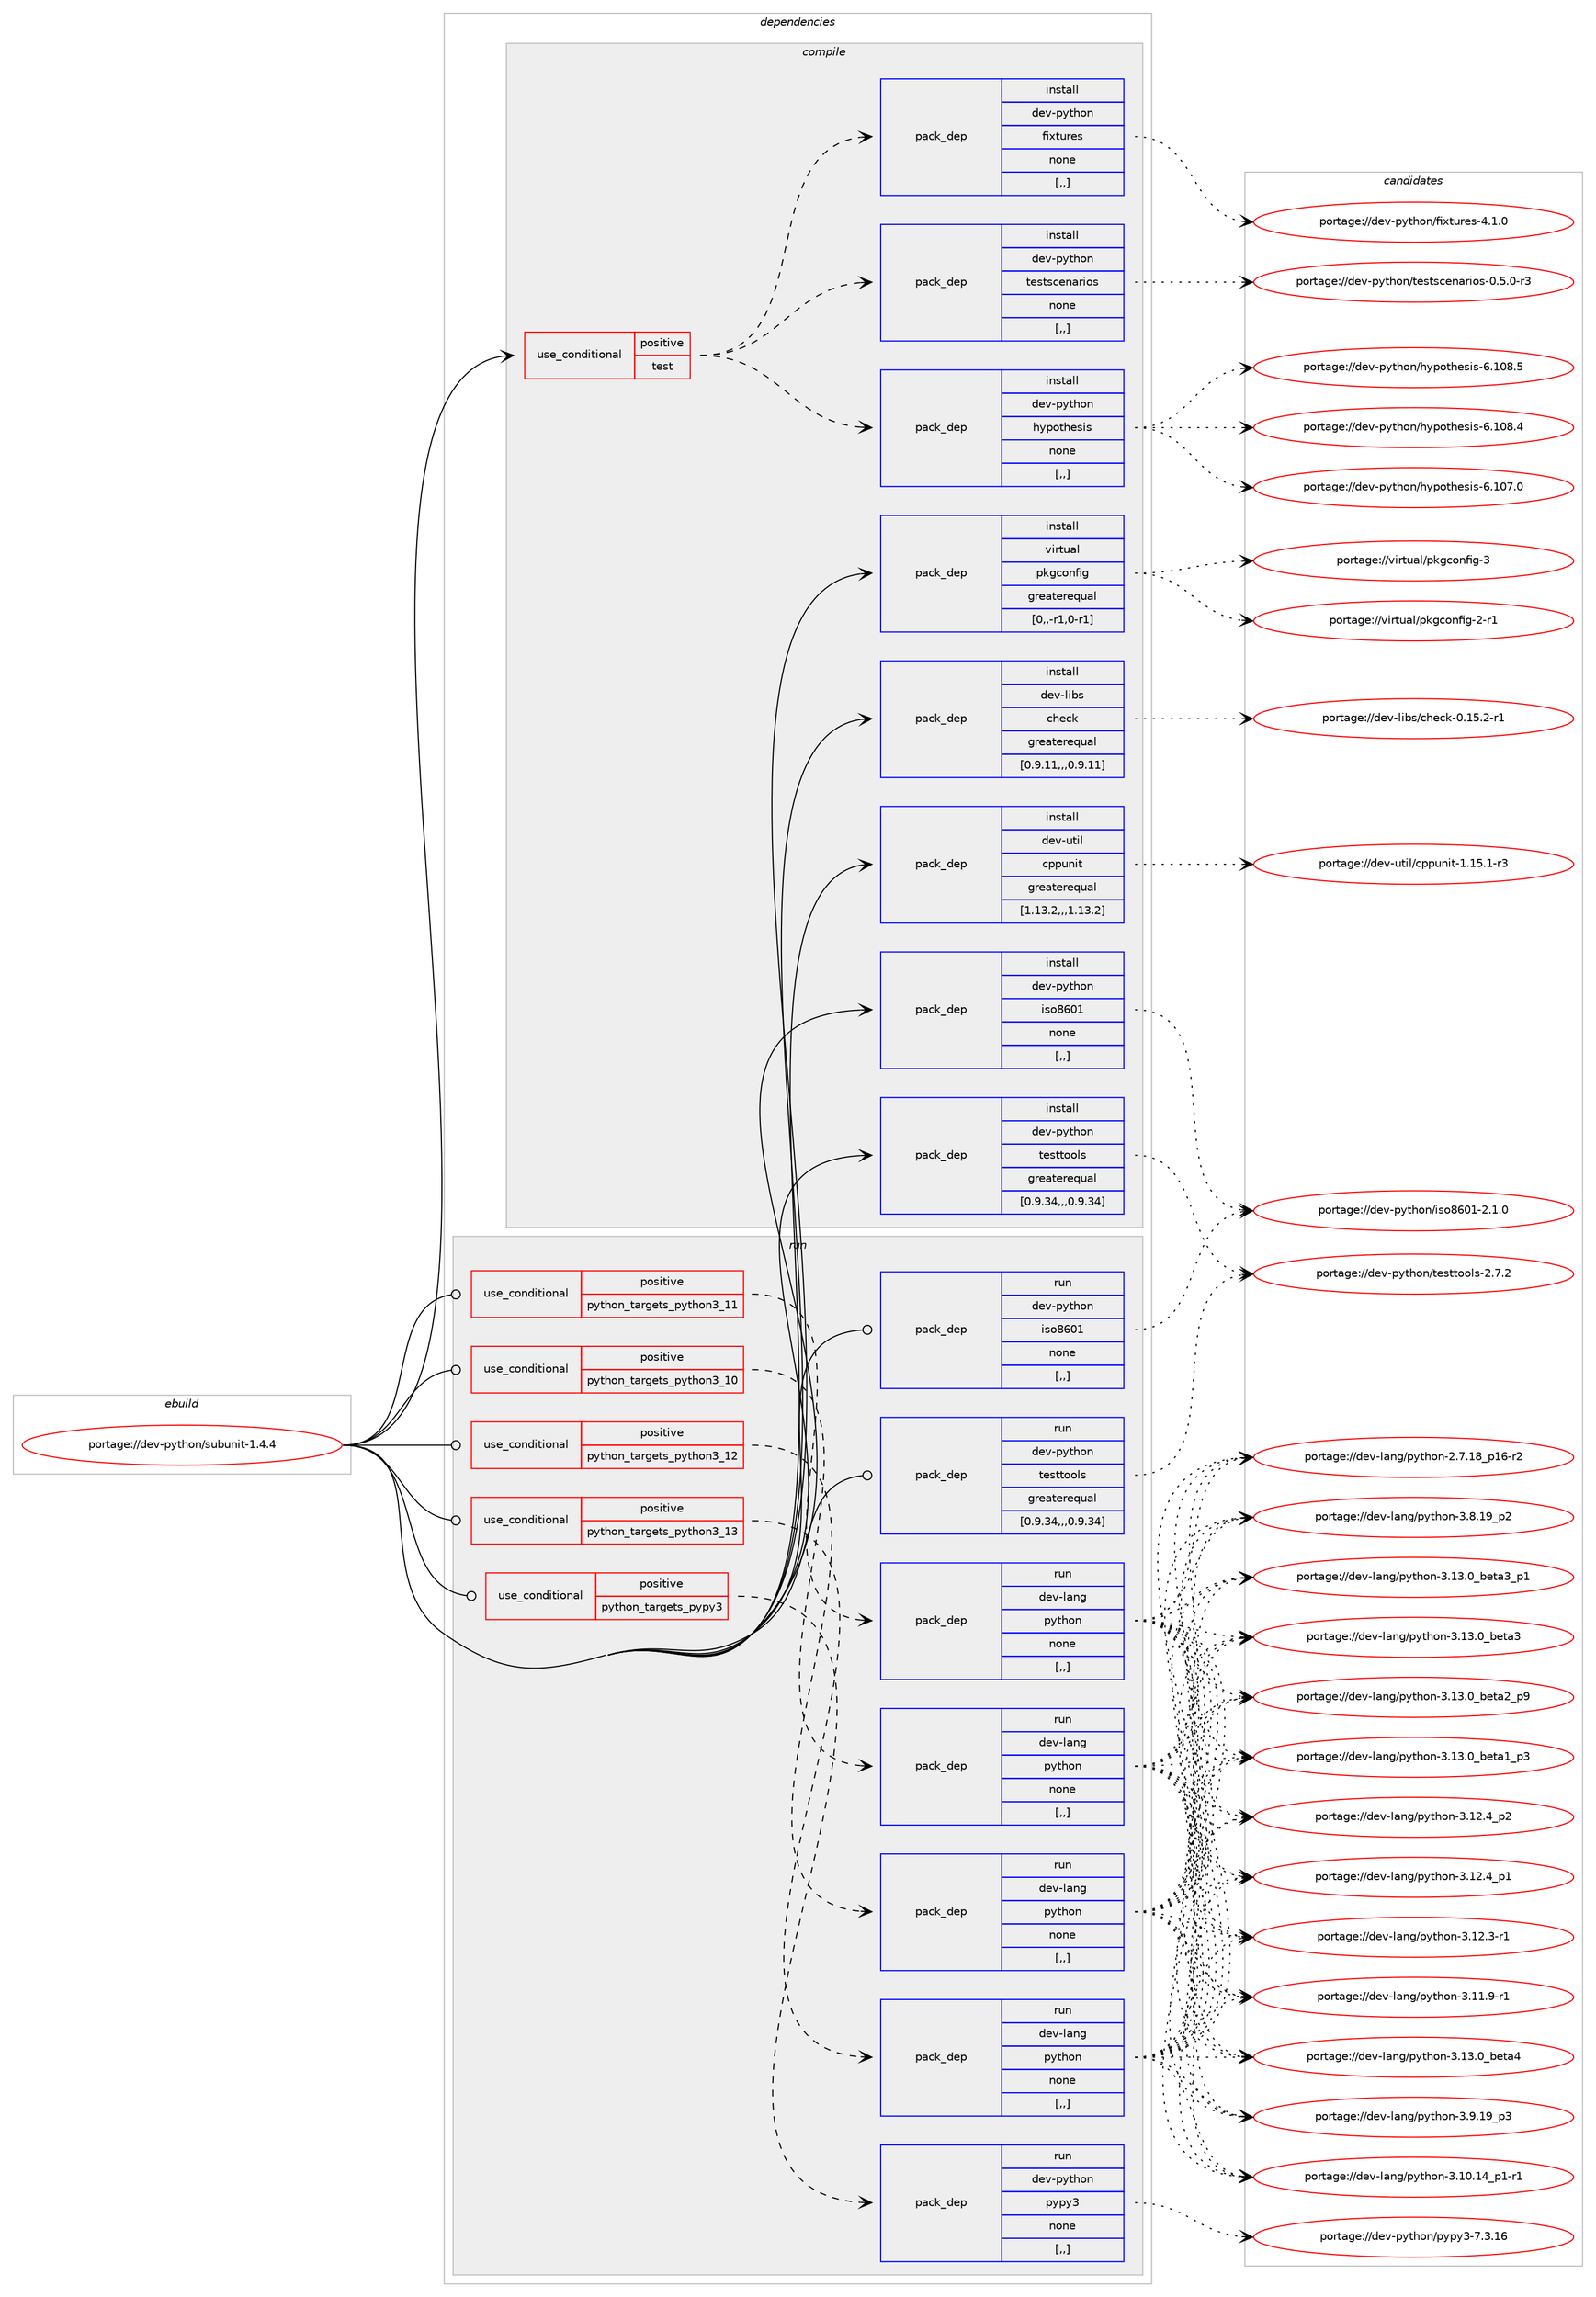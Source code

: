 digraph prolog {

# *************
# Graph options
# *************

newrank=true;
concentrate=true;
compound=true;
graph [rankdir=LR,fontname=Helvetica,fontsize=10,ranksep=1.5];#, ranksep=2.5, nodesep=0.2];
edge  [arrowhead=vee];
node  [fontname=Helvetica,fontsize=10];

# **********
# The ebuild
# **********

subgraph cluster_leftcol {
color=gray;
label=<<i>ebuild</i>>;
id [label="portage://dev-python/subunit-1.4.4", color=red, width=4, href="../dev-python/subunit-1.4.4.svg"];
}

# ****************
# The dependencies
# ****************

subgraph cluster_midcol {
color=gray;
label=<<i>dependencies</i>>;
subgraph cluster_compile {
fillcolor="#eeeeee";
style=filled;
label=<<i>compile</i>>;
subgraph cond40262 {
dependency165227 [label=<<TABLE BORDER="0" CELLBORDER="1" CELLSPACING="0" CELLPADDING="4"><TR><TD ROWSPAN="3" CELLPADDING="10">use_conditional</TD></TR><TR><TD>positive</TD></TR><TR><TD>test</TD></TR></TABLE>>, shape=none, color=red];
subgraph pack123693 {
dependency165228 [label=<<TABLE BORDER="0" CELLBORDER="1" CELLSPACING="0" CELLPADDING="4" WIDTH="220"><TR><TD ROWSPAN="6" CELLPADDING="30">pack_dep</TD></TR><TR><TD WIDTH="110">install</TD></TR><TR><TD>dev-python</TD></TR><TR><TD>fixtures</TD></TR><TR><TD>none</TD></TR><TR><TD>[,,]</TD></TR></TABLE>>, shape=none, color=blue];
}
dependency165227:e -> dependency165228:w [weight=20,style="dashed",arrowhead="vee"];
subgraph pack123694 {
dependency165229 [label=<<TABLE BORDER="0" CELLBORDER="1" CELLSPACING="0" CELLPADDING="4" WIDTH="220"><TR><TD ROWSPAN="6" CELLPADDING="30">pack_dep</TD></TR><TR><TD WIDTH="110">install</TD></TR><TR><TD>dev-python</TD></TR><TR><TD>hypothesis</TD></TR><TR><TD>none</TD></TR><TR><TD>[,,]</TD></TR></TABLE>>, shape=none, color=blue];
}
dependency165227:e -> dependency165229:w [weight=20,style="dashed",arrowhead="vee"];
subgraph pack123695 {
dependency165230 [label=<<TABLE BORDER="0" CELLBORDER="1" CELLSPACING="0" CELLPADDING="4" WIDTH="220"><TR><TD ROWSPAN="6" CELLPADDING="30">pack_dep</TD></TR><TR><TD WIDTH="110">install</TD></TR><TR><TD>dev-python</TD></TR><TR><TD>testscenarios</TD></TR><TR><TD>none</TD></TR><TR><TD>[,,]</TD></TR></TABLE>>, shape=none, color=blue];
}
dependency165227:e -> dependency165230:w [weight=20,style="dashed",arrowhead="vee"];
}
id:e -> dependency165227:w [weight=20,style="solid",arrowhead="vee"];
subgraph pack123696 {
dependency165231 [label=<<TABLE BORDER="0" CELLBORDER="1" CELLSPACING="0" CELLPADDING="4" WIDTH="220"><TR><TD ROWSPAN="6" CELLPADDING="30">pack_dep</TD></TR><TR><TD WIDTH="110">install</TD></TR><TR><TD>dev-libs</TD></TR><TR><TD>check</TD></TR><TR><TD>greaterequal</TD></TR><TR><TD>[0.9.11,,,0.9.11]</TD></TR></TABLE>>, shape=none, color=blue];
}
id:e -> dependency165231:w [weight=20,style="solid",arrowhead="vee"];
subgraph pack123697 {
dependency165232 [label=<<TABLE BORDER="0" CELLBORDER="1" CELLSPACING="0" CELLPADDING="4" WIDTH="220"><TR><TD ROWSPAN="6" CELLPADDING="30">pack_dep</TD></TR><TR><TD WIDTH="110">install</TD></TR><TR><TD>dev-python</TD></TR><TR><TD>iso8601</TD></TR><TR><TD>none</TD></TR><TR><TD>[,,]</TD></TR></TABLE>>, shape=none, color=blue];
}
id:e -> dependency165232:w [weight=20,style="solid",arrowhead="vee"];
subgraph pack123698 {
dependency165233 [label=<<TABLE BORDER="0" CELLBORDER="1" CELLSPACING="0" CELLPADDING="4" WIDTH="220"><TR><TD ROWSPAN="6" CELLPADDING="30">pack_dep</TD></TR><TR><TD WIDTH="110">install</TD></TR><TR><TD>dev-python</TD></TR><TR><TD>testtools</TD></TR><TR><TD>greaterequal</TD></TR><TR><TD>[0.9.34,,,0.9.34]</TD></TR></TABLE>>, shape=none, color=blue];
}
id:e -> dependency165233:w [weight=20,style="solid",arrowhead="vee"];
subgraph pack123699 {
dependency165234 [label=<<TABLE BORDER="0" CELLBORDER="1" CELLSPACING="0" CELLPADDING="4" WIDTH="220"><TR><TD ROWSPAN="6" CELLPADDING="30">pack_dep</TD></TR><TR><TD WIDTH="110">install</TD></TR><TR><TD>dev-util</TD></TR><TR><TD>cppunit</TD></TR><TR><TD>greaterequal</TD></TR><TR><TD>[1.13.2,,,1.13.2]</TD></TR></TABLE>>, shape=none, color=blue];
}
id:e -> dependency165234:w [weight=20,style="solid",arrowhead="vee"];
subgraph pack123700 {
dependency165235 [label=<<TABLE BORDER="0" CELLBORDER="1" CELLSPACING="0" CELLPADDING="4" WIDTH="220"><TR><TD ROWSPAN="6" CELLPADDING="30">pack_dep</TD></TR><TR><TD WIDTH="110">install</TD></TR><TR><TD>virtual</TD></TR><TR><TD>pkgconfig</TD></TR><TR><TD>greaterequal</TD></TR><TR><TD>[0,,-r1,0-r1]</TD></TR></TABLE>>, shape=none, color=blue];
}
id:e -> dependency165235:w [weight=20,style="solid",arrowhead="vee"];
}
subgraph cluster_compileandrun {
fillcolor="#eeeeee";
style=filled;
label=<<i>compile and run</i>>;
}
subgraph cluster_run {
fillcolor="#eeeeee";
style=filled;
label=<<i>run</i>>;
subgraph cond40263 {
dependency165236 [label=<<TABLE BORDER="0" CELLBORDER="1" CELLSPACING="0" CELLPADDING="4"><TR><TD ROWSPAN="3" CELLPADDING="10">use_conditional</TD></TR><TR><TD>positive</TD></TR><TR><TD>python_targets_pypy3</TD></TR></TABLE>>, shape=none, color=red];
subgraph pack123701 {
dependency165237 [label=<<TABLE BORDER="0" CELLBORDER="1" CELLSPACING="0" CELLPADDING="4" WIDTH="220"><TR><TD ROWSPAN="6" CELLPADDING="30">pack_dep</TD></TR><TR><TD WIDTH="110">run</TD></TR><TR><TD>dev-python</TD></TR><TR><TD>pypy3</TD></TR><TR><TD>none</TD></TR><TR><TD>[,,]</TD></TR></TABLE>>, shape=none, color=blue];
}
dependency165236:e -> dependency165237:w [weight=20,style="dashed",arrowhead="vee"];
}
id:e -> dependency165236:w [weight=20,style="solid",arrowhead="odot"];
subgraph cond40264 {
dependency165238 [label=<<TABLE BORDER="0" CELLBORDER="1" CELLSPACING="0" CELLPADDING="4"><TR><TD ROWSPAN="3" CELLPADDING="10">use_conditional</TD></TR><TR><TD>positive</TD></TR><TR><TD>python_targets_python3_10</TD></TR></TABLE>>, shape=none, color=red];
subgraph pack123702 {
dependency165239 [label=<<TABLE BORDER="0" CELLBORDER="1" CELLSPACING="0" CELLPADDING="4" WIDTH="220"><TR><TD ROWSPAN="6" CELLPADDING="30">pack_dep</TD></TR><TR><TD WIDTH="110">run</TD></TR><TR><TD>dev-lang</TD></TR><TR><TD>python</TD></TR><TR><TD>none</TD></TR><TR><TD>[,,]</TD></TR></TABLE>>, shape=none, color=blue];
}
dependency165238:e -> dependency165239:w [weight=20,style="dashed",arrowhead="vee"];
}
id:e -> dependency165238:w [weight=20,style="solid",arrowhead="odot"];
subgraph cond40265 {
dependency165240 [label=<<TABLE BORDER="0" CELLBORDER="1" CELLSPACING="0" CELLPADDING="4"><TR><TD ROWSPAN="3" CELLPADDING="10">use_conditional</TD></TR><TR><TD>positive</TD></TR><TR><TD>python_targets_python3_11</TD></TR></TABLE>>, shape=none, color=red];
subgraph pack123703 {
dependency165241 [label=<<TABLE BORDER="0" CELLBORDER="1" CELLSPACING="0" CELLPADDING="4" WIDTH="220"><TR><TD ROWSPAN="6" CELLPADDING="30">pack_dep</TD></TR><TR><TD WIDTH="110">run</TD></TR><TR><TD>dev-lang</TD></TR><TR><TD>python</TD></TR><TR><TD>none</TD></TR><TR><TD>[,,]</TD></TR></TABLE>>, shape=none, color=blue];
}
dependency165240:e -> dependency165241:w [weight=20,style="dashed",arrowhead="vee"];
}
id:e -> dependency165240:w [weight=20,style="solid",arrowhead="odot"];
subgraph cond40266 {
dependency165242 [label=<<TABLE BORDER="0" CELLBORDER="1" CELLSPACING="0" CELLPADDING="4"><TR><TD ROWSPAN="3" CELLPADDING="10">use_conditional</TD></TR><TR><TD>positive</TD></TR><TR><TD>python_targets_python3_12</TD></TR></TABLE>>, shape=none, color=red];
subgraph pack123704 {
dependency165243 [label=<<TABLE BORDER="0" CELLBORDER="1" CELLSPACING="0" CELLPADDING="4" WIDTH="220"><TR><TD ROWSPAN="6" CELLPADDING="30">pack_dep</TD></TR><TR><TD WIDTH="110">run</TD></TR><TR><TD>dev-lang</TD></TR><TR><TD>python</TD></TR><TR><TD>none</TD></TR><TR><TD>[,,]</TD></TR></TABLE>>, shape=none, color=blue];
}
dependency165242:e -> dependency165243:w [weight=20,style="dashed",arrowhead="vee"];
}
id:e -> dependency165242:w [weight=20,style="solid",arrowhead="odot"];
subgraph cond40267 {
dependency165244 [label=<<TABLE BORDER="0" CELLBORDER="1" CELLSPACING="0" CELLPADDING="4"><TR><TD ROWSPAN="3" CELLPADDING="10">use_conditional</TD></TR><TR><TD>positive</TD></TR><TR><TD>python_targets_python3_13</TD></TR></TABLE>>, shape=none, color=red];
subgraph pack123705 {
dependency165245 [label=<<TABLE BORDER="0" CELLBORDER="1" CELLSPACING="0" CELLPADDING="4" WIDTH="220"><TR><TD ROWSPAN="6" CELLPADDING="30">pack_dep</TD></TR><TR><TD WIDTH="110">run</TD></TR><TR><TD>dev-lang</TD></TR><TR><TD>python</TD></TR><TR><TD>none</TD></TR><TR><TD>[,,]</TD></TR></TABLE>>, shape=none, color=blue];
}
dependency165244:e -> dependency165245:w [weight=20,style="dashed",arrowhead="vee"];
}
id:e -> dependency165244:w [weight=20,style="solid",arrowhead="odot"];
subgraph pack123706 {
dependency165246 [label=<<TABLE BORDER="0" CELLBORDER="1" CELLSPACING="0" CELLPADDING="4" WIDTH="220"><TR><TD ROWSPAN="6" CELLPADDING="30">pack_dep</TD></TR><TR><TD WIDTH="110">run</TD></TR><TR><TD>dev-python</TD></TR><TR><TD>iso8601</TD></TR><TR><TD>none</TD></TR><TR><TD>[,,]</TD></TR></TABLE>>, shape=none, color=blue];
}
id:e -> dependency165246:w [weight=20,style="solid",arrowhead="odot"];
subgraph pack123707 {
dependency165247 [label=<<TABLE BORDER="0" CELLBORDER="1" CELLSPACING="0" CELLPADDING="4" WIDTH="220"><TR><TD ROWSPAN="6" CELLPADDING="30">pack_dep</TD></TR><TR><TD WIDTH="110">run</TD></TR><TR><TD>dev-python</TD></TR><TR><TD>testtools</TD></TR><TR><TD>greaterequal</TD></TR><TR><TD>[0.9.34,,,0.9.34]</TD></TR></TABLE>>, shape=none, color=blue];
}
id:e -> dependency165247:w [weight=20,style="solid",arrowhead="odot"];
}
}

# **************
# The candidates
# **************

subgraph cluster_choices {
rank=same;
color=gray;
label=<<i>candidates</i>>;

subgraph choice123693 {
color=black;
nodesep=1;
choice1001011184511212111610411111047102105120116117114101115455246494648 [label="portage://dev-python/fixtures-4.1.0", color=red, width=4,href="../dev-python/fixtures-4.1.0.svg"];
dependency165228:e -> choice1001011184511212111610411111047102105120116117114101115455246494648:w [style=dotted,weight="100"];
}
subgraph choice123694 {
color=black;
nodesep=1;
choice10010111845112121116104111110471041211121111161041011151051154554464948564653 [label="portage://dev-python/hypothesis-6.108.5", color=red, width=4,href="../dev-python/hypothesis-6.108.5.svg"];
choice10010111845112121116104111110471041211121111161041011151051154554464948564652 [label="portage://dev-python/hypothesis-6.108.4", color=red, width=4,href="../dev-python/hypothesis-6.108.4.svg"];
choice10010111845112121116104111110471041211121111161041011151051154554464948554648 [label="portage://dev-python/hypothesis-6.107.0", color=red, width=4,href="../dev-python/hypothesis-6.107.0.svg"];
dependency165229:e -> choice10010111845112121116104111110471041211121111161041011151051154554464948564653:w [style=dotted,weight="100"];
dependency165229:e -> choice10010111845112121116104111110471041211121111161041011151051154554464948564652:w [style=dotted,weight="100"];
dependency165229:e -> choice10010111845112121116104111110471041211121111161041011151051154554464948554648:w [style=dotted,weight="100"];
}
subgraph choice123695 {
color=black;
nodesep=1;
choice100101118451121211161041111104711610111511611599101110971141051111154548465346484511451 [label="portage://dev-python/testscenarios-0.5.0-r3", color=red, width=4,href="../dev-python/testscenarios-0.5.0-r3.svg"];
dependency165230:e -> choice100101118451121211161041111104711610111511611599101110971141051111154548465346484511451:w [style=dotted,weight="100"];
}
subgraph choice123696 {
color=black;
nodesep=1;
choice1001011184510810598115479910410199107454846495346504511449 [label="portage://dev-libs/check-0.15.2-r1", color=red, width=4,href="../dev-libs/check-0.15.2-r1.svg"];
dependency165231:e -> choice1001011184510810598115479910410199107454846495346504511449:w [style=dotted,weight="100"];
}
subgraph choice123697 {
color=black;
nodesep=1;
choice100101118451121211161041111104710511511156544849455046494648 [label="portage://dev-python/iso8601-2.1.0", color=red, width=4,href="../dev-python/iso8601-2.1.0.svg"];
dependency165232:e -> choice100101118451121211161041111104710511511156544849455046494648:w [style=dotted,weight="100"];
}
subgraph choice123698 {
color=black;
nodesep=1;
choice1001011184511212111610411111047116101115116116111111108115455046554650 [label="portage://dev-python/testtools-2.7.2", color=red, width=4,href="../dev-python/testtools-2.7.2.svg"];
dependency165233:e -> choice1001011184511212111610411111047116101115116116111111108115455046554650:w [style=dotted,weight="100"];
}
subgraph choice123699 {
color=black;
nodesep=1;
choice100101118451171161051084799112112117110105116454946495346494511451 [label="portage://dev-util/cppunit-1.15.1-r3", color=red, width=4,href="../dev-util/cppunit-1.15.1-r3.svg"];
dependency165234:e -> choice100101118451171161051084799112112117110105116454946495346494511451:w [style=dotted,weight="100"];
}
subgraph choice123700 {
color=black;
nodesep=1;
choice1181051141161179710847112107103991111101021051034551 [label="portage://virtual/pkgconfig-3", color=red, width=4,href="../virtual/pkgconfig-3.svg"];
choice11810511411611797108471121071039911111010210510345504511449 [label="portage://virtual/pkgconfig-2-r1", color=red, width=4,href="../virtual/pkgconfig-2-r1.svg"];
dependency165235:e -> choice1181051141161179710847112107103991111101021051034551:w [style=dotted,weight="100"];
dependency165235:e -> choice11810511411611797108471121071039911111010210510345504511449:w [style=dotted,weight="100"];
}
subgraph choice123701 {
color=black;
nodesep=1;
choice10010111845112121116104111110471121211121215145554651464954 [label="portage://dev-python/pypy3-7.3.16", color=red, width=4,href="../dev-python/pypy3-7.3.16.svg"];
dependency165237:e -> choice10010111845112121116104111110471121211121215145554651464954:w [style=dotted,weight="100"];
}
subgraph choice123702 {
color=black;
nodesep=1;
choice1001011184510897110103471121211161041111104551464951464895981011169752 [label="portage://dev-lang/python-3.13.0_beta4", color=red, width=4,href="../dev-lang/python-3.13.0_beta4.svg"];
choice10010111845108971101034711212111610411111045514649514648959810111697519511249 [label="portage://dev-lang/python-3.13.0_beta3_p1", color=red, width=4,href="../dev-lang/python-3.13.0_beta3_p1.svg"];
choice1001011184510897110103471121211161041111104551464951464895981011169751 [label="portage://dev-lang/python-3.13.0_beta3", color=red, width=4,href="../dev-lang/python-3.13.0_beta3.svg"];
choice10010111845108971101034711212111610411111045514649514648959810111697509511257 [label="portage://dev-lang/python-3.13.0_beta2_p9", color=red, width=4,href="../dev-lang/python-3.13.0_beta2_p9.svg"];
choice10010111845108971101034711212111610411111045514649514648959810111697499511251 [label="portage://dev-lang/python-3.13.0_beta1_p3", color=red, width=4,href="../dev-lang/python-3.13.0_beta1_p3.svg"];
choice100101118451089711010347112121116104111110455146495046529511250 [label="portage://dev-lang/python-3.12.4_p2", color=red, width=4,href="../dev-lang/python-3.12.4_p2.svg"];
choice100101118451089711010347112121116104111110455146495046529511249 [label="portage://dev-lang/python-3.12.4_p1", color=red, width=4,href="../dev-lang/python-3.12.4_p1.svg"];
choice100101118451089711010347112121116104111110455146495046514511449 [label="portage://dev-lang/python-3.12.3-r1", color=red, width=4,href="../dev-lang/python-3.12.3-r1.svg"];
choice100101118451089711010347112121116104111110455146494946574511449 [label="portage://dev-lang/python-3.11.9-r1", color=red, width=4,href="../dev-lang/python-3.11.9-r1.svg"];
choice100101118451089711010347112121116104111110455146494846495295112494511449 [label="portage://dev-lang/python-3.10.14_p1-r1", color=red, width=4,href="../dev-lang/python-3.10.14_p1-r1.svg"];
choice100101118451089711010347112121116104111110455146574649579511251 [label="portage://dev-lang/python-3.9.19_p3", color=red, width=4,href="../dev-lang/python-3.9.19_p3.svg"];
choice100101118451089711010347112121116104111110455146564649579511250 [label="portage://dev-lang/python-3.8.19_p2", color=red, width=4,href="../dev-lang/python-3.8.19_p2.svg"];
choice100101118451089711010347112121116104111110455046554649569511249544511450 [label="portage://dev-lang/python-2.7.18_p16-r2", color=red, width=4,href="../dev-lang/python-2.7.18_p16-r2.svg"];
dependency165239:e -> choice1001011184510897110103471121211161041111104551464951464895981011169752:w [style=dotted,weight="100"];
dependency165239:e -> choice10010111845108971101034711212111610411111045514649514648959810111697519511249:w [style=dotted,weight="100"];
dependency165239:e -> choice1001011184510897110103471121211161041111104551464951464895981011169751:w [style=dotted,weight="100"];
dependency165239:e -> choice10010111845108971101034711212111610411111045514649514648959810111697509511257:w [style=dotted,weight="100"];
dependency165239:e -> choice10010111845108971101034711212111610411111045514649514648959810111697499511251:w [style=dotted,weight="100"];
dependency165239:e -> choice100101118451089711010347112121116104111110455146495046529511250:w [style=dotted,weight="100"];
dependency165239:e -> choice100101118451089711010347112121116104111110455146495046529511249:w [style=dotted,weight="100"];
dependency165239:e -> choice100101118451089711010347112121116104111110455146495046514511449:w [style=dotted,weight="100"];
dependency165239:e -> choice100101118451089711010347112121116104111110455146494946574511449:w [style=dotted,weight="100"];
dependency165239:e -> choice100101118451089711010347112121116104111110455146494846495295112494511449:w [style=dotted,weight="100"];
dependency165239:e -> choice100101118451089711010347112121116104111110455146574649579511251:w [style=dotted,weight="100"];
dependency165239:e -> choice100101118451089711010347112121116104111110455146564649579511250:w [style=dotted,weight="100"];
dependency165239:e -> choice100101118451089711010347112121116104111110455046554649569511249544511450:w [style=dotted,weight="100"];
}
subgraph choice123703 {
color=black;
nodesep=1;
choice1001011184510897110103471121211161041111104551464951464895981011169752 [label="portage://dev-lang/python-3.13.0_beta4", color=red, width=4,href="../dev-lang/python-3.13.0_beta4.svg"];
choice10010111845108971101034711212111610411111045514649514648959810111697519511249 [label="portage://dev-lang/python-3.13.0_beta3_p1", color=red, width=4,href="../dev-lang/python-3.13.0_beta3_p1.svg"];
choice1001011184510897110103471121211161041111104551464951464895981011169751 [label="portage://dev-lang/python-3.13.0_beta3", color=red, width=4,href="../dev-lang/python-3.13.0_beta3.svg"];
choice10010111845108971101034711212111610411111045514649514648959810111697509511257 [label="portage://dev-lang/python-3.13.0_beta2_p9", color=red, width=4,href="../dev-lang/python-3.13.0_beta2_p9.svg"];
choice10010111845108971101034711212111610411111045514649514648959810111697499511251 [label="portage://dev-lang/python-3.13.0_beta1_p3", color=red, width=4,href="../dev-lang/python-3.13.0_beta1_p3.svg"];
choice100101118451089711010347112121116104111110455146495046529511250 [label="portage://dev-lang/python-3.12.4_p2", color=red, width=4,href="../dev-lang/python-3.12.4_p2.svg"];
choice100101118451089711010347112121116104111110455146495046529511249 [label="portage://dev-lang/python-3.12.4_p1", color=red, width=4,href="../dev-lang/python-3.12.4_p1.svg"];
choice100101118451089711010347112121116104111110455146495046514511449 [label="portage://dev-lang/python-3.12.3-r1", color=red, width=4,href="../dev-lang/python-3.12.3-r1.svg"];
choice100101118451089711010347112121116104111110455146494946574511449 [label="portage://dev-lang/python-3.11.9-r1", color=red, width=4,href="../dev-lang/python-3.11.9-r1.svg"];
choice100101118451089711010347112121116104111110455146494846495295112494511449 [label="portage://dev-lang/python-3.10.14_p1-r1", color=red, width=4,href="../dev-lang/python-3.10.14_p1-r1.svg"];
choice100101118451089711010347112121116104111110455146574649579511251 [label="portage://dev-lang/python-3.9.19_p3", color=red, width=4,href="../dev-lang/python-3.9.19_p3.svg"];
choice100101118451089711010347112121116104111110455146564649579511250 [label="portage://dev-lang/python-3.8.19_p2", color=red, width=4,href="../dev-lang/python-3.8.19_p2.svg"];
choice100101118451089711010347112121116104111110455046554649569511249544511450 [label="portage://dev-lang/python-2.7.18_p16-r2", color=red, width=4,href="../dev-lang/python-2.7.18_p16-r2.svg"];
dependency165241:e -> choice1001011184510897110103471121211161041111104551464951464895981011169752:w [style=dotted,weight="100"];
dependency165241:e -> choice10010111845108971101034711212111610411111045514649514648959810111697519511249:w [style=dotted,weight="100"];
dependency165241:e -> choice1001011184510897110103471121211161041111104551464951464895981011169751:w [style=dotted,weight="100"];
dependency165241:e -> choice10010111845108971101034711212111610411111045514649514648959810111697509511257:w [style=dotted,weight="100"];
dependency165241:e -> choice10010111845108971101034711212111610411111045514649514648959810111697499511251:w [style=dotted,weight="100"];
dependency165241:e -> choice100101118451089711010347112121116104111110455146495046529511250:w [style=dotted,weight="100"];
dependency165241:e -> choice100101118451089711010347112121116104111110455146495046529511249:w [style=dotted,weight="100"];
dependency165241:e -> choice100101118451089711010347112121116104111110455146495046514511449:w [style=dotted,weight="100"];
dependency165241:e -> choice100101118451089711010347112121116104111110455146494946574511449:w [style=dotted,weight="100"];
dependency165241:e -> choice100101118451089711010347112121116104111110455146494846495295112494511449:w [style=dotted,weight="100"];
dependency165241:e -> choice100101118451089711010347112121116104111110455146574649579511251:w [style=dotted,weight="100"];
dependency165241:e -> choice100101118451089711010347112121116104111110455146564649579511250:w [style=dotted,weight="100"];
dependency165241:e -> choice100101118451089711010347112121116104111110455046554649569511249544511450:w [style=dotted,weight="100"];
}
subgraph choice123704 {
color=black;
nodesep=1;
choice1001011184510897110103471121211161041111104551464951464895981011169752 [label="portage://dev-lang/python-3.13.0_beta4", color=red, width=4,href="../dev-lang/python-3.13.0_beta4.svg"];
choice10010111845108971101034711212111610411111045514649514648959810111697519511249 [label="portage://dev-lang/python-3.13.0_beta3_p1", color=red, width=4,href="../dev-lang/python-3.13.0_beta3_p1.svg"];
choice1001011184510897110103471121211161041111104551464951464895981011169751 [label="portage://dev-lang/python-3.13.0_beta3", color=red, width=4,href="../dev-lang/python-3.13.0_beta3.svg"];
choice10010111845108971101034711212111610411111045514649514648959810111697509511257 [label="portage://dev-lang/python-3.13.0_beta2_p9", color=red, width=4,href="../dev-lang/python-3.13.0_beta2_p9.svg"];
choice10010111845108971101034711212111610411111045514649514648959810111697499511251 [label="portage://dev-lang/python-3.13.0_beta1_p3", color=red, width=4,href="../dev-lang/python-3.13.0_beta1_p3.svg"];
choice100101118451089711010347112121116104111110455146495046529511250 [label="portage://dev-lang/python-3.12.4_p2", color=red, width=4,href="../dev-lang/python-3.12.4_p2.svg"];
choice100101118451089711010347112121116104111110455146495046529511249 [label="portage://dev-lang/python-3.12.4_p1", color=red, width=4,href="../dev-lang/python-3.12.4_p1.svg"];
choice100101118451089711010347112121116104111110455146495046514511449 [label="portage://dev-lang/python-3.12.3-r1", color=red, width=4,href="../dev-lang/python-3.12.3-r1.svg"];
choice100101118451089711010347112121116104111110455146494946574511449 [label="portage://dev-lang/python-3.11.9-r1", color=red, width=4,href="../dev-lang/python-3.11.9-r1.svg"];
choice100101118451089711010347112121116104111110455146494846495295112494511449 [label="portage://dev-lang/python-3.10.14_p1-r1", color=red, width=4,href="../dev-lang/python-3.10.14_p1-r1.svg"];
choice100101118451089711010347112121116104111110455146574649579511251 [label="portage://dev-lang/python-3.9.19_p3", color=red, width=4,href="../dev-lang/python-3.9.19_p3.svg"];
choice100101118451089711010347112121116104111110455146564649579511250 [label="portage://dev-lang/python-3.8.19_p2", color=red, width=4,href="../dev-lang/python-3.8.19_p2.svg"];
choice100101118451089711010347112121116104111110455046554649569511249544511450 [label="portage://dev-lang/python-2.7.18_p16-r2", color=red, width=4,href="../dev-lang/python-2.7.18_p16-r2.svg"];
dependency165243:e -> choice1001011184510897110103471121211161041111104551464951464895981011169752:w [style=dotted,weight="100"];
dependency165243:e -> choice10010111845108971101034711212111610411111045514649514648959810111697519511249:w [style=dotted,weight="100"];
dependency165243:e -> choice1001011184510897110103471121211161041111104551464951464895981011169751:w [style=dotted,weight="100"];
dependency165243:e -> choice10010111845108971101034711212111610411111045514649514648959810111697509511257:w [style=dotted,weight="100"];
dependency165243:e -> choice10010111845108971101034711212111610411111045514649514648959810111697499511251:w [style=dotted,weight="100"];
dependency165243:e -> choice100101118451089711010347112121116104111110455146495046529511250:w [style=dotted,weight="100"];
dependency165243:e -> choice100101118451089711010347112121116104111110455146495046529511249:w [style=dotted,weight="100"];
dependency165243:e -> choice100101118451089711010347112121116104111110455146495046514511449:w [style=dotted,weight="100"];
dependency165243:e -> choice100101118451089711010347112121116104111110455146494946574511449:w [style=dotted,weight="100"];
dependency165243:e -> choice100101118451089711010347112121116104111110455146494846495295112494511449:w [style=dotted,weight="100"];
dependency165243:e -> choice100101118451089711010347112121116104111110455146574649579511251:w [style=dotted,weight="100"];
dependency165243:e -> choice100101118451089711010347112121116104111110455146564649579511250:w [style=dotted,weight="100"];
dependency165243:e -> choice100101118451089711010347112121116104111110455046554649569511249544511450:w [style=dotted,weight="100"];
}
subgraph choice123705 {
color=black;
nodesep=1;
choice1001011184510897110103471121211161041111104551464951464895981011169752 [label="portage://dev-lang/python-3.13.0_beta4", color=red, width=4,href="../dev-lang/python-3.13.0_beta4.svg"];
choice10010111845108971101034711212111610411111045514649514648959810111697519511249 [label="portage://dev-lang/python-3.13.0_beta3_p1", color=red, width=4,href="../dev-lang/python-3.13.0_beta3_p1.svg"];
choice1001011184510897110103471121211161041111104551464951464895981011169751 [label="portage://dev-lang/python-3.13.0_beta3", color=red, width=4,href="../dev-lang/python-3.13.0_beta3.svg"];
choice10010111845108971101034711212111610411111045514649514648959810111697509511257 [label="portage://dev-lang/python-3.13.0_beta2_p9", color=red, width=4,href="../dev-lang/python-3.13.0_beta2_p9.svg"];
choice10010111845108971101034711212111610411111045514649514648959810111697499511251 [label="portage://dev-lang/python-3.13.0_beta1_p3", color=red, width=4,href="../dev-lang/python-3.13.0_beta1_p3.svg"];
choice100101118451089711010347112121116104111110455146495046529511250 [label="portage://dev-lang/python-3.12.4_p2", color=red, width=4,href="../dev-lang/python-3.12.4_p2.svg"];
choice100101118451089711010347112121116104111110455146495046529511249 [label="portage://dev-lang/python-3.12.4_p1", color=red, width=4,href="../dev-lang/python-3.12.4_p1.svg"];
choice100101118451089711010347112121116104111110455146495046514511449 [label="portage://dev-lang/python-3.12.3-r1", color=red, width=4,href="../dev-lang/python-3.12.3-r1.svg"];
choice100101118451089711010347112121116104111110455146494946574511449 [label="portage://dev-lang/python-3.11.9-r1", color=red, width=4,href="../dev-lang/python-3.11.9-r1.svg"];
choice100101118451089711010347112121116104111110455146494846495295112494511449 [label="portage://dev-lang/python-3.10.14_p1-r1", color=red, width=4,href="../dev-lang/python-3.10.14_p1-r1.svg"];
choice100101118451089711010347112121116104111110455146574649579511251 [label="portage://dev-lang/python-3.9.19_p3", color=red, width=4,href="../dev-lang/python-3.9.19_p3.svg"];
choice100101118451089711010347112121116104111110455146564649579511250 [label="portage://dev-lang/python-3.8.19_p2", color=red, width=4,href="../dev-lang/python-3.8.19_p2.svg"];
choice100101118451089711010347112121116104111110455046554649569511249544511450 [label="portage://dev-lang/python-2.7.18_p16-r2", color=red, width=4,href="../dev-lang/python-2.7.18_p16-r2.svg"];
dependency165245:e -> choice1001011184510897110103471121211161041111104551464951464895981011169752:w [style=dotted,weight="100"];
dependency165245:e -> choice10010111845108971101034711212111610411111045514649514648959810111697519511249:w [style=dotted,weight="100"];
dependency165245:e -> choice1001011184510897110103471121211161041111104551464951464895981011169751:w [style=dotted,weight="100"];
dependency165245:e -> choice10010111845108971101034711212111610411111045514649514648959810111697509511257:w [style=dotted,weight="100"];
dependency165245:e -> choice10010111845108971101034711212111610411111045514649514648959810111697499511251:w [style=dotted,weight="100"];
dependency165245:e -> choice100101118451089711010347112121116104111110455146495046529511250:w [style=dotted,weight="100"];
dependency165245:e -> choice100101118451089711010347112121116104111110455146495046529511249:w [style=dotted,weight="100"];
dependency165245:e -> choice100101118451089711010347112121116104111110455146495046514511449:w [style=dotted,weight="100"];
dependency165245:e -> choice100101118451089711010347112121116104111110455146494946574511449:w [style=dotted,weight="100"];
dependency165245:e -> choice100101118451089711010347112121116104111110455146494846495295112494511449:w [style=dotted,weight="100"];
dependency165245:e -> choice100101118451089711010347112121116104111110455146574649579511251:w [style=dotted,weight="100"];
dependency165245:e -> choice100101118451089711010347112121116104111110455146564649579511250:w [style=dotted,weight="100"];
dependency165245:e -> choice100101118451089711010347112121116104111110455046554649569511249544511450:w [style=dotted,weight="100"];
}
subgraph choice123706 {
color=black;
nodesep=1;
choice100101118451121211161041111104710511511156544849455046494648 [label="portage://dev-python/iso8601-2.1.0", color=red, width=4,href="../dev-python/iso8601-2.1.0.svg"];
dependency165246:e -> choice100101118451121211161041111104710511511156544849455046494648:w [style=dotted,weight="100"];
}
subgraph choice123707 {
color=black;
nodesep=1;
choice1001011184511212111610411111047116101115116116111111108115455046554650 [label="portage://dev-python/testtools-2.7.2", color=red, width=4,href="../dev-python/testtools-2.7.2.svg"];
dependency165247:e -> choice1001011184511212111610411111047116101115116116111111108115455046554650:w [style=dotted,weight="100"];
}
}

}
